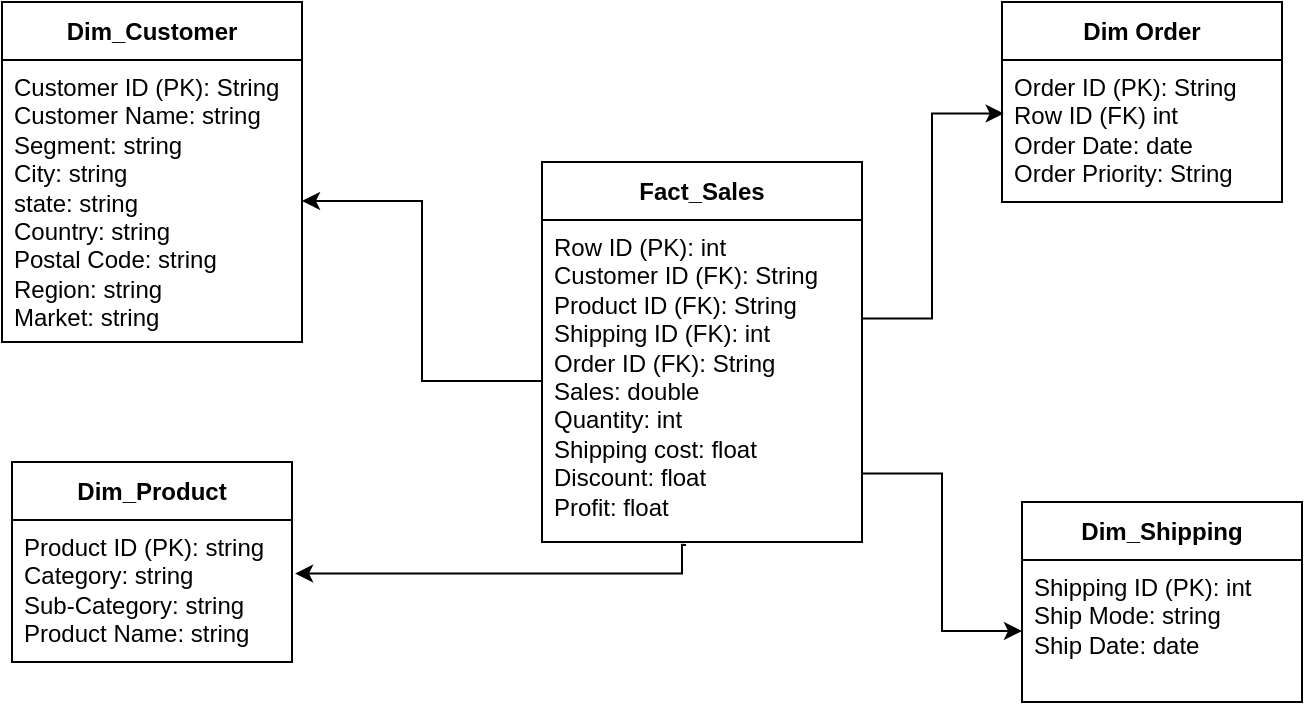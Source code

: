 <mxfile version="21.2.1" type="device">
  <diagram id="R2lEEEUBdFMjLlhIrx00" name="Page-1">
    <mxGraphModel dx="1050" dy="573" grid="1" gridSize="10" guides="1" tooltips="1" connect="1" arrows="1" fold="1" page="1" pageScale="1" pageWidth="850" pageHeight="1100" math="0" shadow="0" extFonts="Permanent Marker^https://fonts.googleapis.com/css?family=Permanent+Marker">
      <root>
        <mxCell id="0" />
        <mxCell id="1" parent="0" />
        <mxCell id="Evl8wHQFUjOQ4-fQIDi5-3" value="Fact_Sales" style="swimlane;fontStyle=1;align=center;verticalAlign=middle;childLayout=stackLayout;horizontal=1;startSize=29;horizontalStack=0;resizeParent=1;resizeParentMax=0;resizeLast=0;collapsible=0;marginBottom=0;html=1;whiteSpace=wrap;" parent="1" vertex="1">
          <mxGeometry x="330" y="180" width="160" height="190" as="geometry" />
        </mxCell>
        <mxCell id="Evl8wHQFUjOQ4-fQIDi5-5" value="Row ID (PK):&lt;span style=&quot;&quot;&gt; &lt;/span&gt;int&lt;br&gt;Customer ID (FK): String&lt;br&gt;Product ID (FK): String&lt;br&gt;Shipping ID (FK): int&lt;br&gt;Order ID (FK): String&lt;br&gt;Sales: double&lt;br&gt;Quantity: int&lt;br&gt;Shipping cost: float&lt;br&gt;Discount: float&lt;br&gt;Profit: float&lt;br&gt;" style="text;html=1;strokeColor=none;fillColor=none;align=left;verticalAlign=top;spacingLeft=4;spacingRight=4;overflow=hidden;rotatable=0;points=[[0,0.5],[1,0.5]];portConstraint=eastwest;whiteSpace=wrap;" parent="Evl8wHQFUjOQ4-fQIDi5-3" vertex="1">
          <mxGeometry y="29" width="160" height="161" as="geometry" />
        </mxCell>
        <mxCell id="Evl8wHQFUjOQ4-fQIDi5-7" value="Dim_Customer" style="swimlane;fontStyle=1;align=center;verticalAlign=middle;childLayout=stackLayout;horizontal=1;startSize=29;horizontalStack=0;resizeParent=1;resizeParentMax=0;resizeLast=0;collapsible=0;marginBottom=0;html=1;whiteSpace=wrap;" parent="1" vertex="1">
          <mxGeometry x="60" y="100" width="150" height="170" as="geometry" />
        </mxCell>
        <mxCell id="Evl8wHQFUjOQ4-fQIDi5-8" value="Customer ID (PK): String&lt;br&gt;Customer Name: string&lt;br&gt;Segment: string&lt;br&gt;City: string&lt;br&gt;state: string&lt;br&gt;Country: string&lt;br&gt;Postal Code: string&lt;br&gt;Region: string&lt;br style=&quot;border-color: var(--border-color);&quot;&gt;Market: string" style="text;html=1;strokeColor=none;fillColor=none;align=left;verticalAlign=top;spacingLeft=4;spacingRight=4;overflow=hidden;rotatable=0;points=[[0,0.5],[1,0.5]];portConstraint=eastwest;whiteSpace=wrap;" parent="Evl8wHQFUjOQ4-fQIDi5-7" vertex="1">
          <mxGeometry y="29" width="150" height="141" as="geometry" />
        </mxCell>
        <mxCell id="Evl8wHQFUjOQ4-fQIDi5-10" value="Dim_Product" style="swimlane;fontStyle=1;align=center;verticalAlign=middle;childLayout=stackLayout;horizontal=1;startSize=29;horizontalStack=0;resizeParent=1;resizeParentMax=0;resizeLast=0;collapsible=0;marginBottom=0;html=1;whiteSpace=wrap;" parent="1" vertex="1">
          <mxGeometry x="65" y="330" width="140" height="100" as="geometry" />
        </mxCell>
        <mxCell id="Evl8wHQFUjOQ4-fQIDi5-11" value="Product ID (PK): string&lt;br&gt;Category: string&lt;br&gt;Sub-Category: string&lt;br&gt;Product Name: string" style="text;html=1;strokeColor=none;fillColor=none;align=left;verticalAlign=top;spacingLeft=4;spacingRight=4;overflow=hidden;rotatable=0;points=[[0,0.5],[1,0.5]];portConstraint=eastwest;whiteSpace=wrap;" parent="Evl8wHQFUjOQ4-fQIDi5-10" vertex="1">
          <mxGeometry y="29" width="140" height="71" as="geometry" />
        </mxCell>
        <mxCell id="Evl8wHQFUjOQ4-fQIDi5-12" value="Dim_Shipping" style="swimlane;fontStyle=1;align=center;verticalAlign=middle;childLayout=stackLayout;horizontal=1;startSize=29;horizontalStack=0;resizeParent=1;resizeParentMax=0;resizeLast=0;collapsible=0;marginBottom=0;html=1;whiteSpace=wrap;" parent="1" vertex="1">
          <mxGeometry x="570" y="350" width="140" height="100" as="geometry" />
        </mxCell>
        <mxCell id="Evl8wHQFUjOQ4-fQIDi5-13" value="Shipping ID (PK): int&lt;br&gt;Ship Mode: string&lt;br&gt;Ship Date: date&lt;br&gt;" style="text;html=1;strokeColor=none;fillColor=none;align=left;verticalAlign=top;spacingLeft=4;spacingRight=4;overflow=hidden;rotatable=0;points=[[0,0.5],[1,0.5]];portConstraint=eastwest;whiteSpace=wrap;" parent="Evl8wHQFUjOQ4-fQIDi5-12" vertex="1">
          <mxGeometry y="29" width="140" height="71" as="geometry" />
        </mxCell>
        <mxCell id="Evl8wHQFUjOQ4-fQIDi5-14" value="Dim Order" style="swimlane;fontStyle=1;align=center;verticalAlign=middle;childLayout=stackLayout;horizontal=1;startSize=29;horizontalStack=0;resizeParent=1;resizeParentMax=0;resizeLast=0;collapsible=0;marginBottom=0;html=1;whiteSpace=wrap;" parent="1" vertex="1">
          <mxGeometry x="560" y="100" width="140" height="100" as="geometry" />
        </mxCell>
        <mxCell id="Evl8wHQFUjOQ4-fQIDi5-15" value="Order ID (PK): String&lt;br&gt;Row ID (FK) int&lt;br&gt;Order Date: date&lt;br&gt;Order Priority: String" style="text;html=1;strokeColor=none;fillColor=none;align=left;verticalAlign=top;spacingLeft=4;spacingRight=4;overflow=hidden;rotatable=0;points=[[0,0.5],[1,0.5]];portConstraint=eastwest;whiteSpace=wrap;" parent="Evl8wHQFUjOQ4-fQIDi5-14" vertex="1">
          <mxGeometry y="29" width="140" height="71" as="geometry" />
        </mxCell>
        <mxCell id="Evl8wHQFUjOQ4-fQIDi5-17" value="" style="endArrow=classic;html=1;rounded=0;exitX=1;exitY=0.306;exitDx=0;exitDy=0;entryX=0.006;entryY=0.377;entryDx=0;entryDy=0;entryPerimeter=0;edgeStyle=orthogonalEdgeStyle;exitPerimeter=0;" parent="1" source="Evl8wHQFUjOQ4-fQIDi5-5" target="Evl8wHQFUjOQ4-fQIDi5-15" edge="1">
          <mxGeometry width="50" height="50" relative="1" as="geometry">
            <mxPoint x="640" y="290" as="sourcePoint" />
            <mxPoint x="690" y="240" as="targetPoint" />
          </mxGeometry>
        </mxCell>
        <mxCell id="Evl8wHQFUjOQ4-fQIDi5-18" value="" style="endArrow=classic;html=1;rounded=0;exitX=1;exitY=0.787;exitDx=0;exitDy=0;exitPerimeter=0;entryX=0;entryY=0.5;entryDx=0;entryDy=0;edgeStyle=orthogonalEdgeStyle;" parent="1" source="Evl8wHQFUjOQ4-fQIDi5-5" target="Evl8wHQFUjOQ4-fQIDi5-13" edge="1">
          <mxGeometry width="50" height="50" relative="1" as="geometry">
            <mxPoint x="520" y="290" as="sourcePoint" />
            <mxPoint x="570" y="240" as="targetPoint" />
          </mxGeometry>
        </mxCell>
        <mxCell id="Evl8wHQFUjOQ4-fQIDi5-20" value="" style="endArrow=classic;html=1;rounded=0;entryX=1.011;entryY=0.377;entryDx=0;entryDy=0;entryPerimeter=0;edgeStyle=orthogonalEdgeStyle;exitX=0.45;exitY=1.009;exitDx=0;exitDy=0;exitPerimeter=0;" parent="1" target="Evl8wHQFUjOQ4-fQIDi5-11" edge="1" source="Evl8wHQFUjOQ4-fQIDi5-5">
          <mxGeometry width="50" height="50" relative="1" as="geometry">
            <mxPoint x="400" y="350" as="sourcePoint" />
            <mxPoint x="570" y="240" as="targetPoint" />
            <Array as="points">
              <mxPoint x="400" y="371" />
              <mxPoint x="400" y="386" />
            </Array>
          </mxGeometry>
        </mxCell>
        <mxCell id="G3LRYcrmBQe5PYxQIAtf-3" style="edgeStyle=orthogonalEdgeStyle;rounded=0;orthogonalLoop=1;jettySize=auto;html=1;entryX=1;entryY=0.5;entryDx=0;entryDy=0;" parent="1" source="Evl8wHQFUjOQ4-fQIDi5-5" target="Evl8wHQFUjOQ4-fQIDi5-8" edge="1">
          <mxGeometry relative="1" as="geometry" />
        </mxCell>
      </root>
    </mxGraphModel>
  </diagram>
</mxfile>
